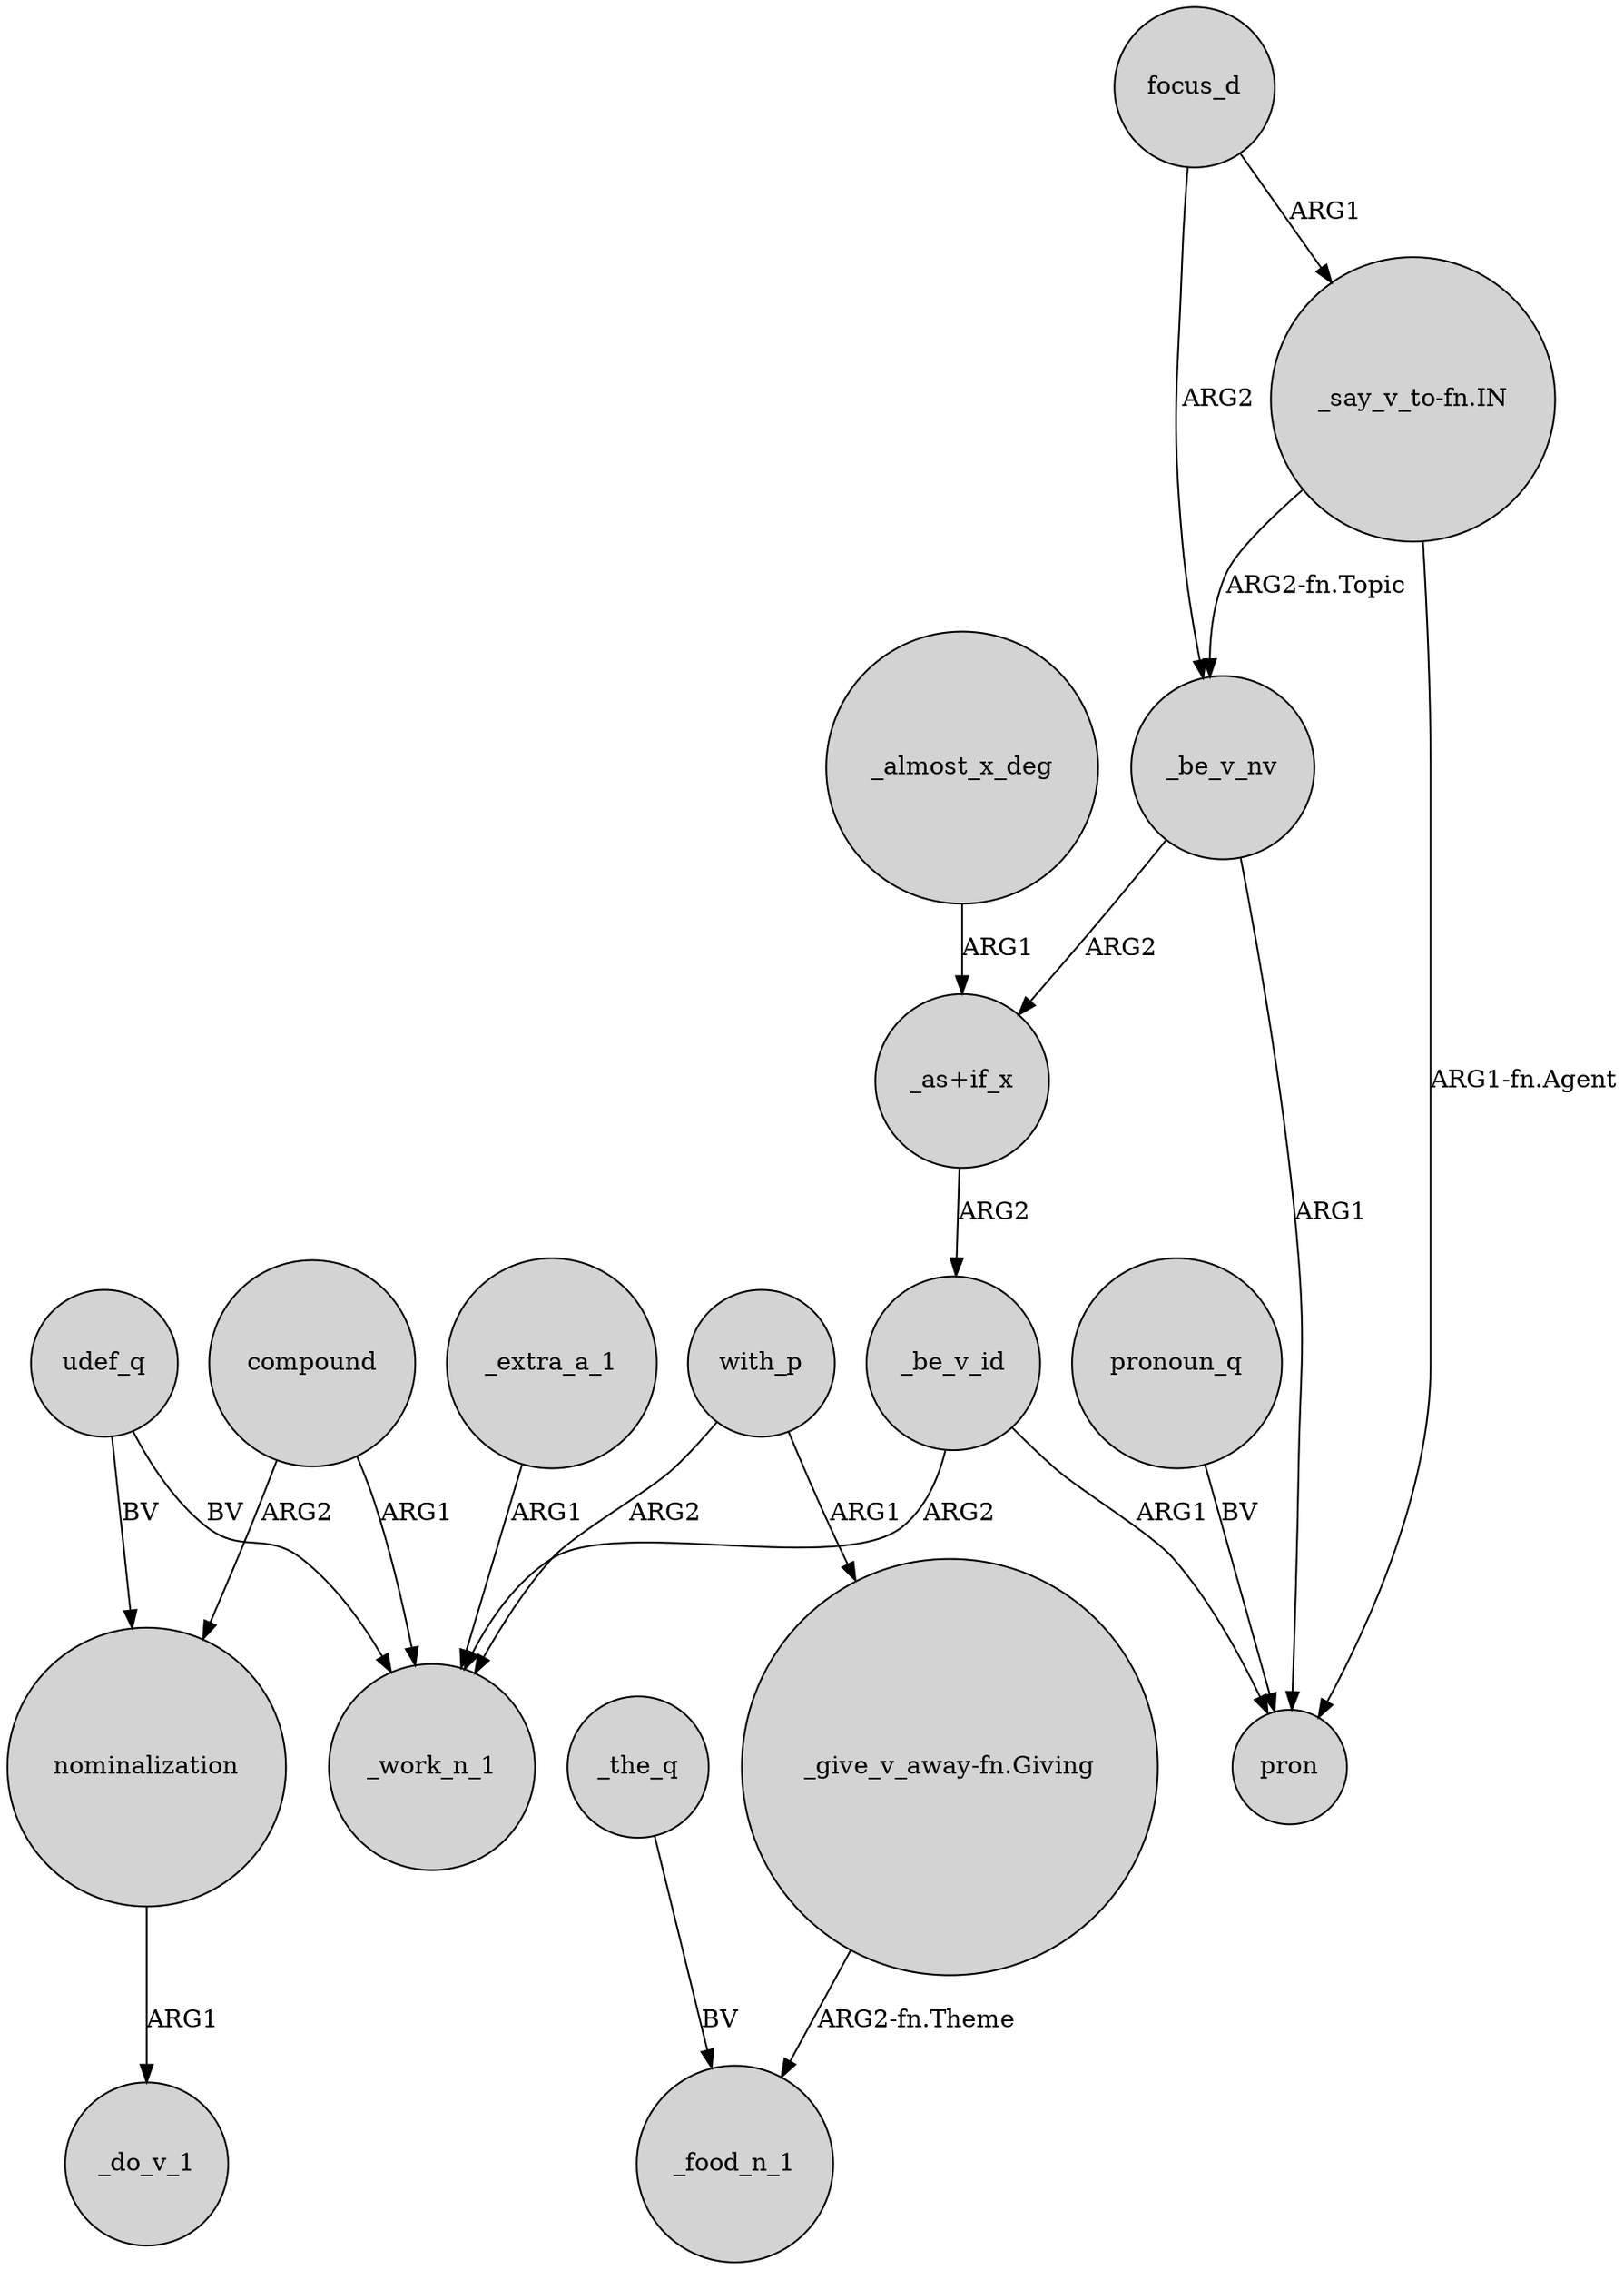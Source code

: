 digraph {
	node [shape=circle style=filled]
	_be_v_nv -> pron [label=ARG1]
	_be_v_id -> _work_n_1 [label=ARG2]
	compound -> _work_n_1 [label=ARG1]
	nominalization -> _do_v_1 [label=ARG1]
	_almost_x_deg -> "_as+if_x" [label=ARG1]
	compound -> nominalization [label=ARG2]
	_be_v_id -> pron [label=ARG1]
	"_give_v_away-fn.Giving" -> _food_n_1 [label="ARG2-fn.Theme"]
	with_p -> "_give_v_away-fn.Giving" [label=ARG1]
	"_as+if_x" -> _be_v_id [label=ARG2]
	pronoun_q -> pron [label=BV]
	_extra_a_1 -> _work_n_1 [label=ARG1]
	focus_d -> _be_v_nv [label=ARG2]
	"_say_v_to-fn.IN" -> _be_v_nv [label="ARG2-fn.Topic"]
	udef_q -> nominalization [label=BV]
	with_p -> _work_n_1 [label=ARG2]
	_be_v_nv -> "_as+if_x" [label=ARG2]
	_the_q -> _food_n_1 [label=BV]
	"_say_v_to-fn.IN" -> pron [label="ARG1-fn.Agent"]
	focus_d -> "_say_v_to-fn.IN" [label=ARG1]
	udef_q -> _work_n_1 [label=BV]
}
